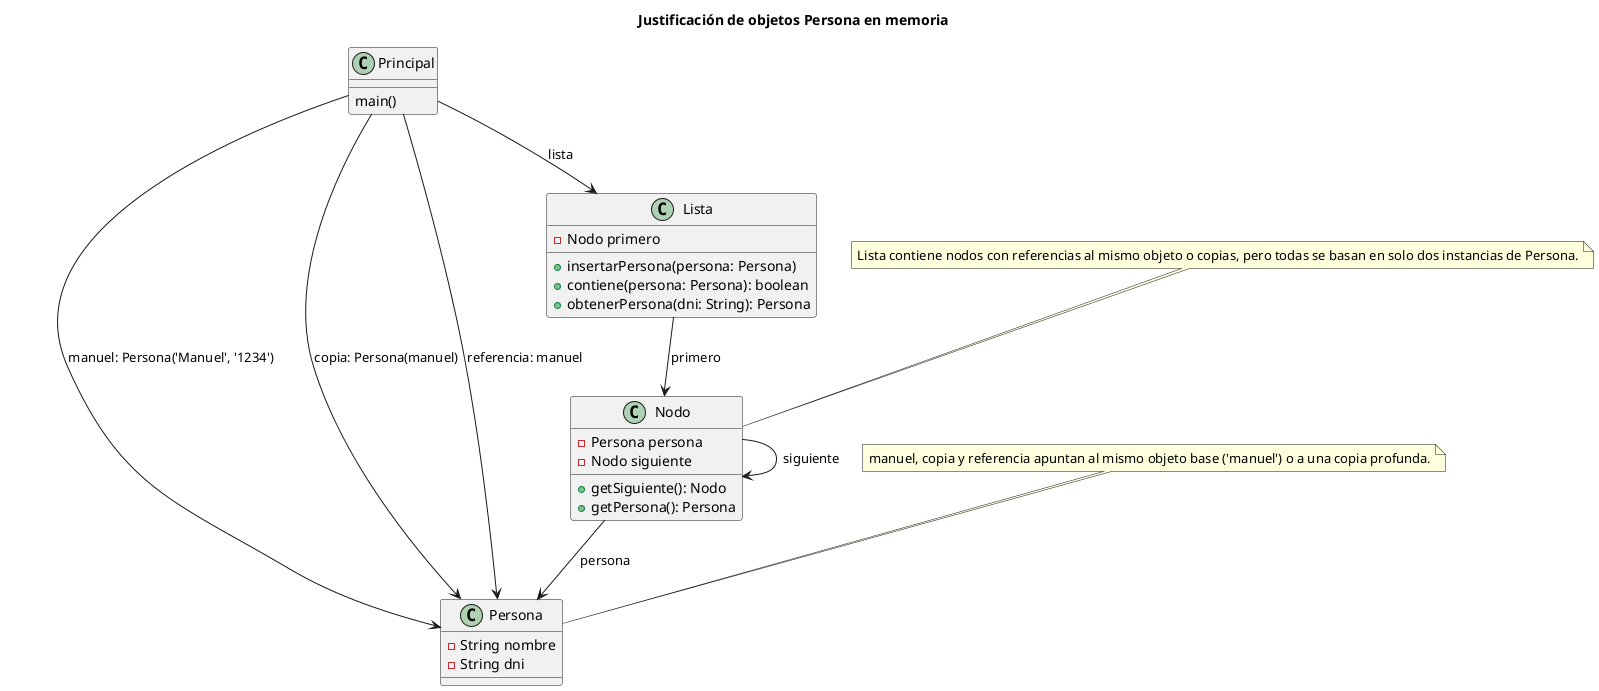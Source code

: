 @startuml
title Justificación de objetos Persona en memoria

class Persona {
    - String nombre
    - String dni
}

class Principal {
    main()
}

class Lista {
    - Nodo primero
    + insertarPersona(persona: Persona)
    + contiene(persona: Persona): boolean
    + obtenerPersona(dni: String): Persona
}

class Nodo {
    - Persona persona
    - Nodo siguiente
    + getSiguiente(): Nodo
    + getPersona(): Persona
}


Principal --> Persona : "manuel: Persona('Manuel', '1234')"
Principal --> Persona : "copia: Persona(manuel)"
Principal --> Persona : "referencia: manuel"
Principal --> Lista : "lista"
Lista --> Nodo : "primero"
Nodo --> Persona : "persona"
Nodo --> Nodo : "siguiente"

note "manuel, copia y referencia apuntan al mismo objeto base ('manuel') o a una copia profunda." as N1
note "Lista contiene nodos con referencias al mismo objeto o copias, pero todas se basan en solo dos instancias de Persona." as N2
N1 --> Persona
N2 --> Nodo
@enduml